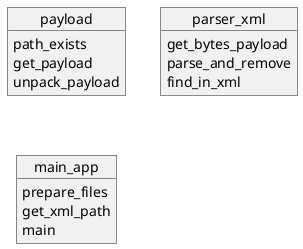 @startuml


object payload{
    path_exists
    get_payload
    unpack_payload
}
object parser_xml{
    get_bytes_payload
    parse_and_remove
    find_in_xml
}
object main_app{
    prepare_files
    get_xml_path
    main
}

@enduml